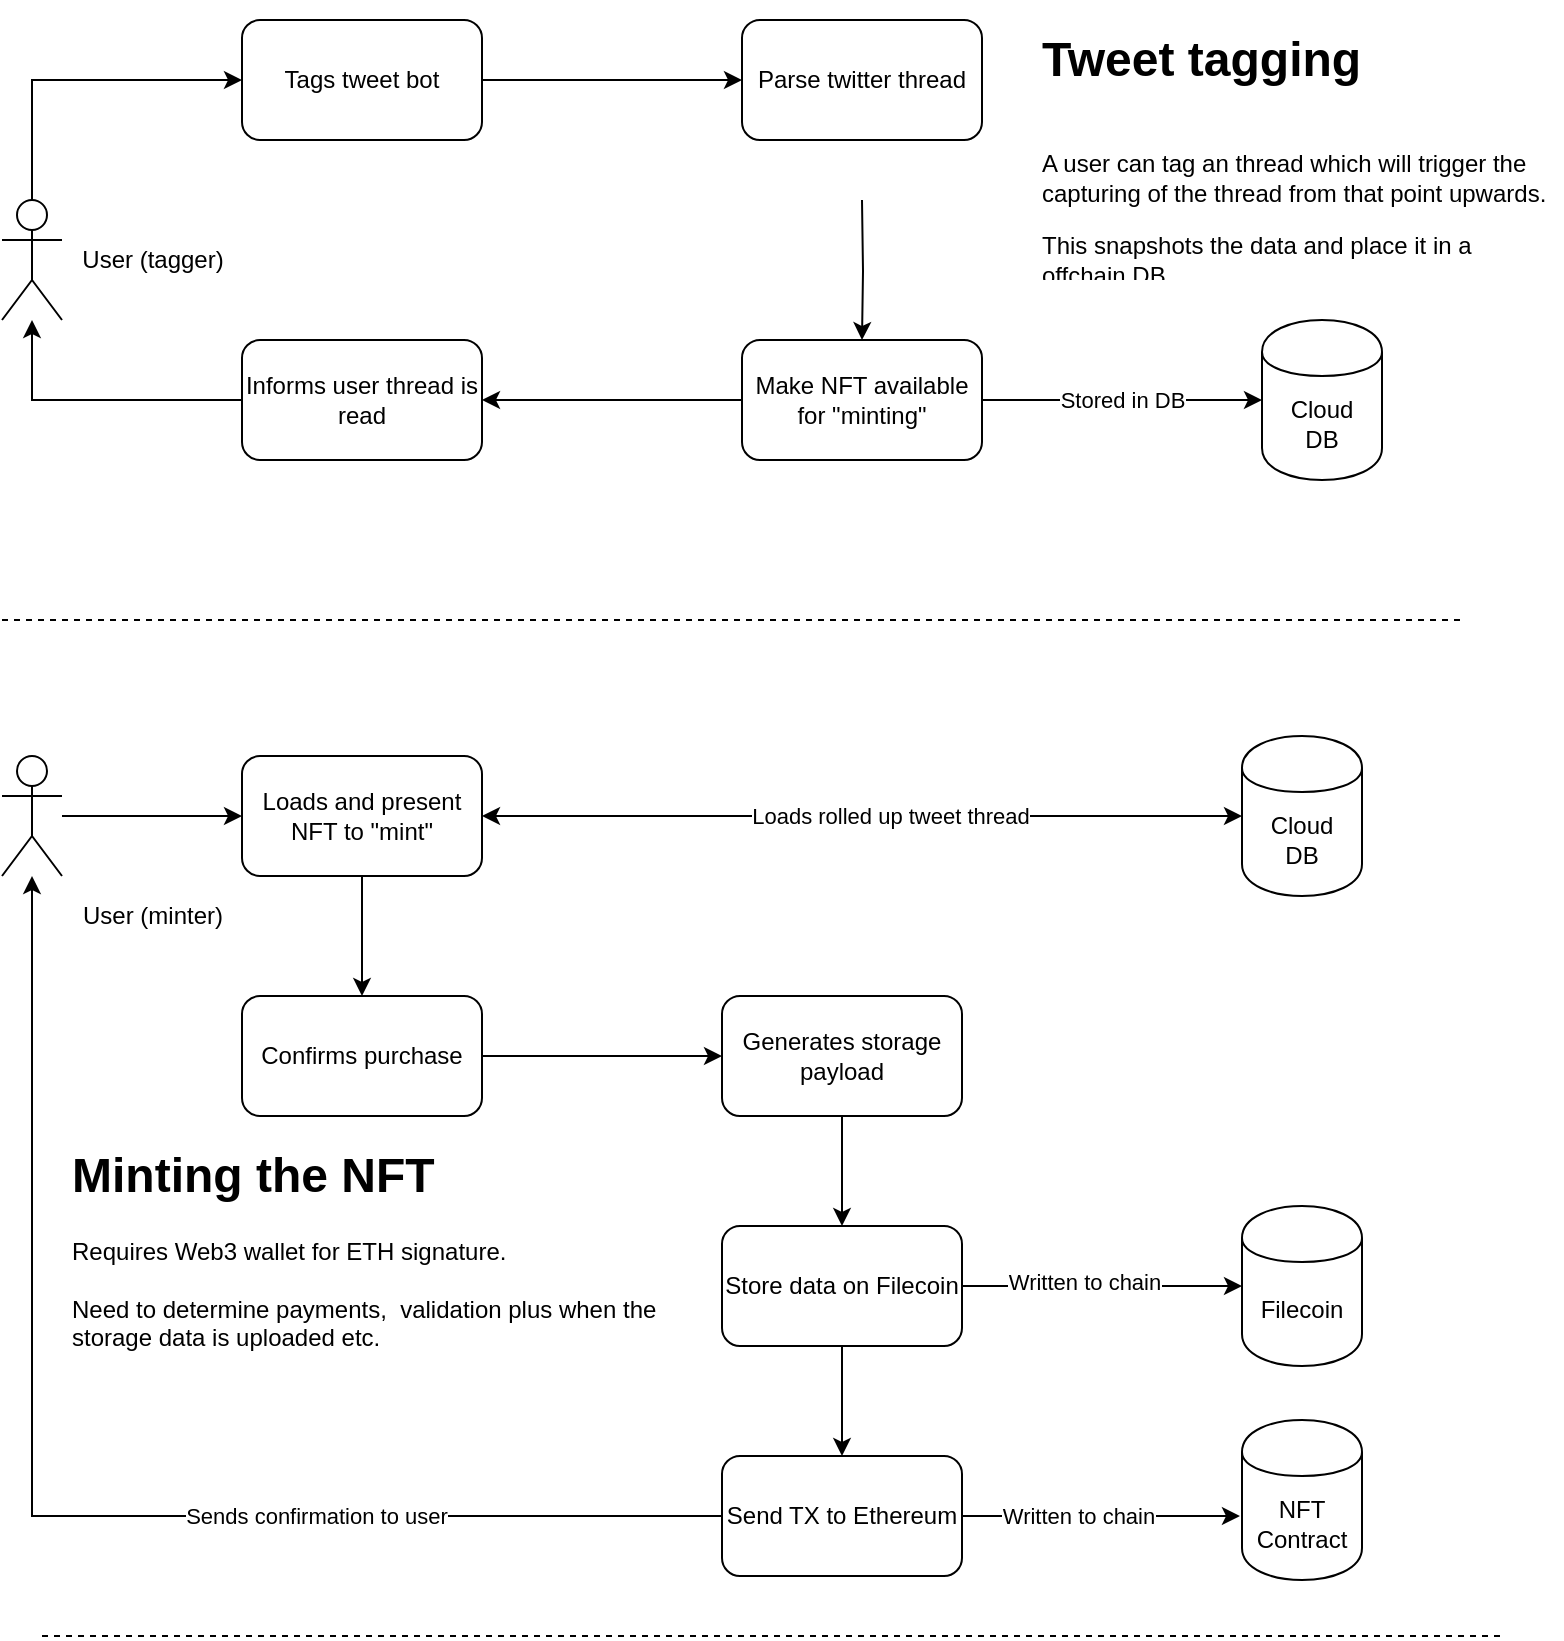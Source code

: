 <mxfile version="13.0.1" type="device"><diagram id="ynqRmk8wda6tipENdxAm" name="Page-1"><mxGraphModel dx="1351" dy="872" grid="1" gridSize="10" guides="1" tooltips="1" connect="1" arrows="1" fold="1" page="1" pageScale="1" pageWidth="827" pageHeight="1169" math="0" shadow="0"><root><mxCell id="0"/><mxCell id="1" parent="0"/><mxCell id="jWa9a8mllVA9FBWwQofn-15" style="edgeStyle=orthogonalEdgeStyle;rounded=0;orthogonalLoop=1;jettySize=auto;html=1;entryX=0;entryY=0.5;entryDx=0;entryDy=0;exitX=0.5;exitY=0;exitDx=0;exitDy=0;exitPerimeter=0;" edge="1" parent="1" source="jWa9a8mllVA9FBWwQofn-1" target="jWa9a8mllVA9FBWwQofn-2"><mxGeometry relative="1" as="geometry"/></mxCell><mxCell id="jWa9a8mllVA9FBWwQofn-1" value="" style="shape=umlActor;verticalLabelPosition=bottom;labelBackgroundColor=#ffffff;verticalAlign=top;html=1;outlineConnect=0;" vertex="1" parent="1"><mxGeometry x="30" y="140" width="30" height="60" as="geometry"/></mxCell><mxCell id="jWa9a8mllVA9FBWwQofn-5" style="edgeStyle=orthogonalEdgeStyle;rounded=0;orthogonalLoop=1;jettySize=auto;html=1;entryX=0;entryY=0.5;entryDx=0;entryDy=0;exitX=1;exitY=0.5;exitDx=0;exitDy=0;" edge="1" parent="1" source="jWa9a8mllVA9FBWwQofn-2" target="jWa9a8mllVA9FBWwQofn-3"><mxGeometry relative="1" as="geometry"/></mxCell><mxCell id="jWa9a8mllVA9FBWwQofn-2" value="Tags tweet bot" style="rounded=1;whiteSpace=wrap;html=1;" vertex="1" parent="1"><mxGeometry x="150" y="50" width="120" height="60" as="geometry"/></mxCell><mxCell id="jWa9a8mllVA9FBWwQofn-6" value="Stored in DB" style="edgeStyle=orthogonalEdgeStyle;rounded=0;orthogonalLoop=1;jettySize=auto;html=1;exitX=1;exitY=0.5;exitDx=0;exitDy=0;" edge="1" parent="1" source="jWa9a8mllVA9FBWwQofn-10" target="jWa9a8mllVA9FBWwQofn-7"><mxGeometry relative="1" as="geometry"><mxPoint x="460" y="200" as="targetPoint"/></mxGeometry></mxCell><mxCell id="jWa9a8mllVA9FBWwQofn-11" style="edgeStyle=orthogonalEdgeStyle;rounded=0;orthogonalLoop=1;jettySize=auto;html=1;" edge="1" parent="1" target="jWa9a8mllVA9FBWwQofn-10"><mxGeometry relative="1" as="geometry"><mxPoint x="460" y="140" as="sourcePoint"/></mxGeometry></mxCell><mxCell id="jWa9a8mllVA9FBWwQofn-3" value="Parse twitter thread" style="rounded=1;whiteSpace=wrap;html=1;" vertex="1" parent="1"><mxGeometry x="400" y="50" width="120" height="60" as="geometry"/></mxCell><mxCell id="jWa9a8mllVA9FBWwQofn-7" value="Cloud &lt;br&gt;DB" style="shape=cylinder;whiteSpace=wrap;html=1;boundedLbl=1;backgroundOutline=1;" vertex="1" parent="1"><mxGeometry x="660" y="200" width="60" height="80" as="geometry"/></mxCell><mxCell id="jWa9a8mllVA9FBWwQofn-13" style="edgeStyle=orthogonalEdgeStyle;rounded=0;orthogonalLoop=1;jettySize=auto;html=1;" edge="1" parent="1" source="jWa9a8mllVA9FBWwQofn-10" target="jWa9a8mllVA9FBWwQofn-12"><mxGeometry relative="1" as="geometry"/></mxCell><mxCell id="jWa9a8mllVA9FBWwQofn-10" value="Make NFT available for &quot;minting&quot;" style="rounded=1;whiteSpace=wrap;html=1;" vertex="1" parent="1"><mxGeometry x="400" y="210" width="120" height="60" as="geometry"/></mxCell><mxCell id="jWa9a8mllVA9FBWwQofn-18" style="edgeStyle=orthogonalEdgeStyle;rounded=0;orthogonalLoop=1;jettySize=auto;html=1;" edge="1" parent="1" source="jWa9a8mllVA9FBWwQofn-12" target="jWa9a8mllVA9FBWwQofn-1"><mxGeometry relative="1" as="geometry"/></mxCell><mxCell id="jWa9a8mllVA9FBWwQofn-12" value="Informs user thread is read" style="rounded=1;whiteSpace=wrap;html=1;" vertex="1" parent="1"><mxGeometry x="150" y="210" width="120" height="60" as="geometry"/></mxCell><mxCell id="jWa9a8mllVA9FBWwQofn-19" value="User (tagger)" style="text;html=1;align=center;verticalAlign=middle;resizable=0;points=[];autosize=1;" vertex="1" parent="1"><mxGeometry x="60" y="160" width="90" height="20" as="geometry"/></mxCell><mxCell id="jWa9a8mllVA9FBWwQofn-22" style="edgeStyle=orthogonalEdgeStyle;rounded=0;orthogonalLoop=1;jettySize=auto;html=1;" edge="1" parent="1" source="jWa9a8mllVA9FBWwQofn-20" target="jWa9a8mllVA9FBWwQofn-21"><mxGeometry relative="1" as="geometry"/></mxCell><mxCell id="jWa9a8mllVA9FBWwQofn-20" value="" style="shape=umlActor;verticalLabelPosition=bottom;labelBackgroundColor=#ffffff;verticalAlign=top;html=1;outlineConnect=0;" vertex="1" parent="1"><mxGeometry x="30" y="418" width="30" height="60" as="geometry"/></mxCell><mxCell id="jWa9a8mllVA9FBWwQofn-27" style="edgeStyle=orthogonalEdgeStyle;rounded=0;orthogonalLoop=1;jettySize=auto;html=1;startArrow=classic;startFill=1;" edge="1" parent="1" source="jWa9a8mllVA9FBWwQofn-21" target="jWa9a8mllVA9FBWwQofn-23"><mxGeometry relative="1" as="geometry"/></mxCell><mxCell id="jWa9a8mllVA9FBWwQofn-47" value="Loads rolled up tweet thread" style="edgeLabel;html=1;align=center;verticalAlign=middle;resizable=0;points=[];" vertex="1" connectable="0" parent="jWa9a8mllVA9FBWwQofn-27"><mxGeometry x="0.074" relative="1" as="geometry"><mxPoint as="offset"/></mxGeometry></mxCell><mxCell id="jWa9a8mllVA9FBWwQofn-35" style="edgeStyle=orthogonalEdgeStyle;rounded=0;orthogonalLoop=1;jettySize=auto;html=1;exitX=0.5;exitY=1;exitDx=0;exitDy=0;entryX=0.5;entryY=0;entryDx=0;entryDy=0;startArrow=none;startFill=0;" edge="1" parent="1" source="jWa9a8mllVA9FBWwQofn-21" target="jWa9a8mllVA9FBWwQofn-29"><mxGeometry relative="1" as="geometry"/></mxCell><mxCell id="jWa9a8mllVA9FBWwQofn-21" value="Loads and present NFT to &quot;mint&quot;" style="rounded=1;whiteSpace=wrap;html=1;" vertex="1" parent="1"><mxGeometry x="150" y="418" width="120" height="60" as="geometry"/></mxCell><mxCell id="jWa9a8mllVA9FBWwQofn-23" value="Cloud &lt;br&gt;DB" style="shape=cylinder;whiteSpace=wrap;html=1;boundedLbl=1;backgroundOutline=1;" vertex="1" parent="1"><mxGeometry x="650" y="408" width="60" height="80" as="geometry"/></mxCell><mxCell id="jWa9a8mllVA9FBWwQofn-24" value="" style="endArrow=none;dashed=1;html=1;" edge="1" parent="1"><mxGeometry width="50" height="50" relative="1" as="geometry"><mxPoint x="30" y="350" as="sourcePoint"/><mxPoint x="760" y="350" as="targetPoint"/></mxGeometry></mxCell><mxCell id="jWa9a8mllVA9FBWwQofn-25" value="" style="endArrow=none;dashed=1;html=1;" edge="1" parent="1"><mxGeometry width="50" height="50" relative="1" as="geometry"><mxPoint x="50" y="858" as="sourcePoint"/><mxPoint x="780" y="858" as="targetPoint"/></mxGeometry></mxCell><mxCell id="jWa9a8mllVA9FBWwQofn-34" style="edgeStyle=orthogonalEdgeStyle;rounded=0;orthogonalLoop=1;jettySize=auto;html=1;startArrow=none;startFill=0;" edge="1" parent="1" source="jWa9a8mllVA9FBWwQofn-29" target="jWa9a8mllVA9FBWwQofn-30"><mxGeometry relative="1" as="geometry"/></mxCell><mxCell id="jWa9a8mllVA9FBWwQofn-29" value="Confirms purchase" style="rounded=1;whiteSpace=wrap;html=1;" vertex="1" parent="1"><mxGeometry x="150" y="538" width="120" height="60" as="geometry"/></mxCell><mxCell id="jWa9a8mllVA9FBWwQofn-38" style="edgeStyle=orthogonalEdgeStyle;rounded=0;orthogonalLoop=1;jettySize=auto;html=1;entryX=0.5;entryY=0;entryDx=0;entryDy=0;startArrow=none;startFill=0;" edge="1" parent="1" source="jWa9a8mllVA9FBWwQofn-30" target="jWa9a8mllVA9FBWwQofn-33"><mxGeometry relative="1" as="geometry"/></mxCell><mxCell id="jWa9a8mllVA9FBWwQofn-30" value="Generates storage payload" style="rounded=1;whiteSpace=wrap;html=1;" vertex="1" parent="1"><mxGeometry x="390" y="538" width="120" height="60" as="geometry"/></mxCell><mxCell id="jWa9a8mllVA9FBWwQofn-39" style="edgeStyle=orthogonalEdgeStyle;rounded=0;orthogonalLoop=1;jettySize=auto;html=1;startArrow=classic;startFill=1;endArrow=none;endFill=0;" edge="1" parent="1" source="jWa9a8mllVA9FBWwQofn-31" target="jWa9a8mllVA9FBWwQofn-33"><mxGeometry relative="1" as="geometry"/></mxCell><mxCell id="jWa9a8mllVA9FBWwQofn-44" value="Written to chain" style="edgeLabel;html=1;align=center;verticalAlign=middle;resizable=0;points=[];" vertex="1" connectable="0" parent="jWa9a8mllVA9FBWwQofn-39"><mxGeometry x="0.129" y="-2" relative="1" as="geometry"><mxPoint as="offset"/></mxGeometry></mxCell><mxCell id="jWa9a8mllVA9FBWwQofn-31" value="Filecoin" style="shape=cylinder;whiteSpace=wrap;html=1;boundedLbl=1;backgroundOutline=1;" vertex="1" parent="1"><mxGeometry x="650" y="643" width="60" height="80" as="geometry"/></mxCell><mxCell id="jWa9a8mllVA9FBWwQofn-41" style="edgeStyle=orthogonalEdgeStyle;rounded=0;orthogonalLoop=1;jettySize=auto;html=1;startArrow=none;startFill=0;" edge="1" parent="1" source="jWa9a8mllVA9FBWwQofn-33" target="jWa9a8mllVA9FBWwQofn-36"><mxGeometry relative="1" as="geometry"/></mxCell><mxCell id="jWa9a8mllVA9FBWwQofn-33" value="Store data on Filecoin" style="rounded=1;whiteSpace=wrap;html=1;" vertex="1" parent="1"><mxGeometry x="390" y="653" width="120" height="60" as="geometry"/></mxCell><mxCell id="jWa9a8mllVA9FBWwQofn-40" style="edgeStyle=orthogonalEdgeStyle;rounded=0;orthogonalLoop=1;jettySize=auto;html=1;entryX=-0.017;entryY=0.6;entryDx=0;entryDy=0;entryPerimeter=0;startArrow=none;startFill=0;" edge="1" parent="1" source="jWa9a8mllVA9FBWwQofn-36" target="jWa9a8mllVA9FBWwQofn-37"><mxGeometry relative="1" as="geometry"/></mxCell><mxCell id="jWa9a8mllVA9FBWwQofn-45" value="Written to chain" style="edgeLabel;html=1;align=center;verticalAlign=middle;resizable=0;points=[];" vertex="1" connectable="0" parent="jWa9a8mllVA9FBWwQofn-40"><mxGeometry x="-0.165" relative="1" as="geometry"><mxPoint as="offset"/></mxGeometry></mxCell><mxCell id="jWa9a8mllVA9FBWwQofn-42" style="edgeStyle=orthogonalEdgeStyle;rounded=0;orthogonalLoop=1;jettySize=auto;html=1;startArrow=none;startFill=0;" edge="1" parent="1" source="jWa9a8mllVA9FBWwQofn-36" target="jWa9a8mllVA9FBWwQofn-20"><mxGeometry relative="1" as="geometry"/></mxCell><mxCell id="jWa9a8mllVA9FBWwQofn-43" value="Sends confirmation to user" style="edgeLabel;html=1;align=center;verticalAlign=middle;resizable=0;points=[];" vertex="1" connectable="0" parent="jWa9a8mllVA9FBWwQofn-42"><mxGeometry x="-0.39" relative="1" as="geometry"><mxPoint as="offset"/></mxGeometry></mxCell><mxCell id="jWa9a8mllVA9FBWwQofn-36" value="Send TX to Ethereum" style="rounded=1;whiteSpace=wrap;html=1;" vertex="1" parent="1"><mxGeometry x="390" y="768" width="120" height="60" as="geometry"/></mxCell><mxCell id="jWa9a8mllVA9FBWwQofn-37" value="NFT Contract" style="shape=cylinder;whiteSpace=wrap;html=1;boundedLbl=1;backgroundOutline=1;" vertex="1" parent="1"><mxGeometry x="650" y="750" width="60" height="80" as="geometry"/></mxCell><mxCell id="jWa9a8mllVA9FBWwQofn-48" value="User (minter)" style="text;html=1;align=center;verticalAlign=middle;resizable=0;points=[];autosize=1;" vertex="1" parent="1"><mxGeometry x="60" y="488" width="90" height="20" as="geometry"/></mxCell><mxCell id="jWa9a8mllVA9FBWwQofn-52" value="&lt;h1&gt;Minting the NFT&lt;/h1&gt;&lt;p&gt;Requires Web3 wallet for ETH signature.&lt;br&gt;&lt;br&gt;Need to determine payments,&amp;nbsp; validation plus when the storage data is uploaded etc.&lt;/p&gt;&lt;p&gt;&lt;br&gt;&lt;/p&gt;" style="text;html=1;strokeColor=none;fillColor=none;spacing=5;spacingTop=-20;whiteSpace=wrap;overflow=hidden;rounded=0;" vertex="1" parent="1"><mxGeometry x="60" y="608" width="320" height="150" as="geometry"/></mxCell><mxCell id="jWa9a8mllVA9FBWwQofn-53" value="&lt;h1&gt;Tweet tagging&lt;br&gt;&lt;/h1&gt;&lt;p&gt;&lt;br&gt;A user can tag an thread which will trigger the capturing of the thread from that point upwards.&lt;/p&gt;&lt;p&gt;This snapshots the data and place it in a offchain DB&lt;/p&gt;" style="text;html=1;strokeColor=none;fillColor=none;spacing=5;spacingTop=-20;whiteSpace=wrap;overflow=hidden;rounded=0;" vertex="1" parent="1"><mxGeometry x="545" y="50" width="265" height="130" as="geometry"/></mxCell></root></mxGraphModel></diagram></mxfile>